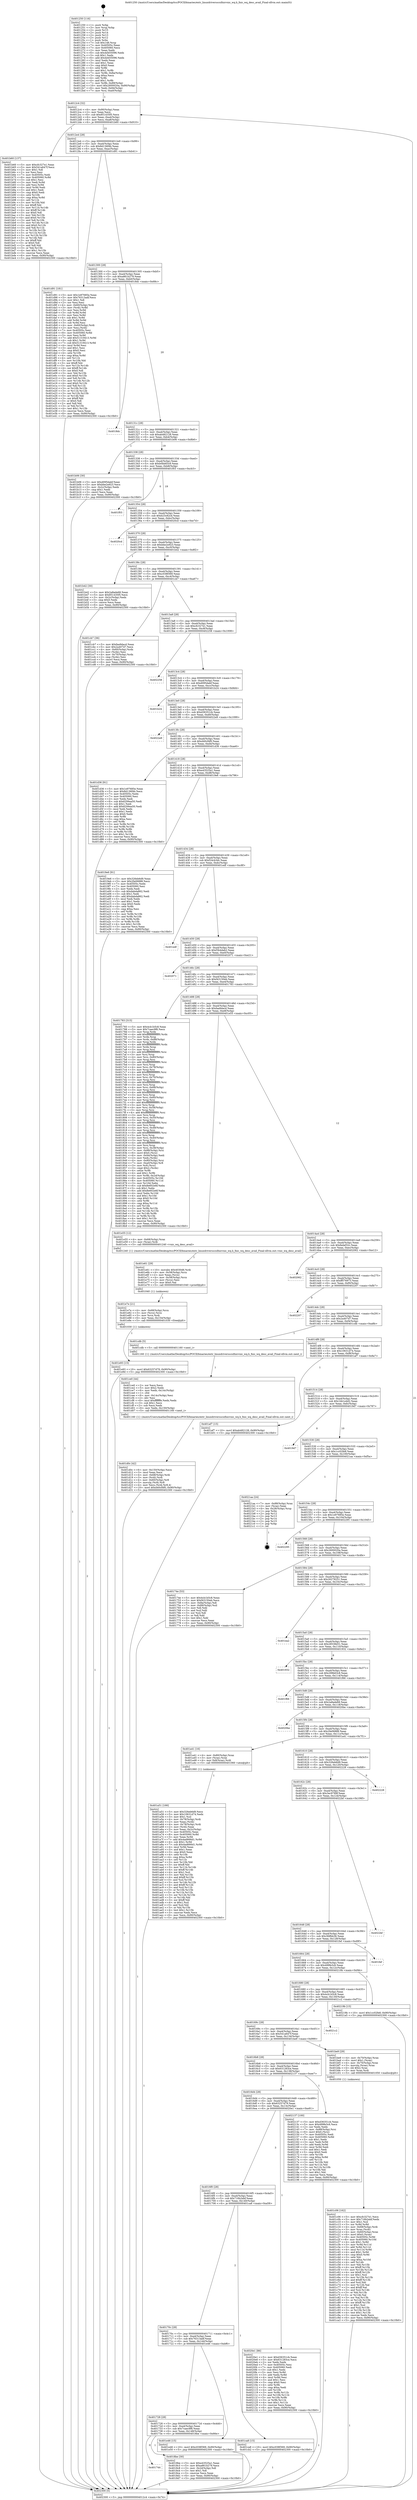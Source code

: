 digraph "0x401250" {
  label = "0x401250 (/mnt/c/Users/mathe/Desktop/tcc/POCII/binaries/extr_linuxdriversscsifnicvnic_wq.h_fnic_wq_desc_avail_Final-ollvm.out::main(0))"
  labelloc = "t"
  node[shape=record]

  Entry [label="",width=0.3,height=0.3,shape=circle,fillcolor=black,style=filled]
  "0x4012c4" [label="{
     0x4012c4 [32]\l
     | [instrs]\l
     &nbsp;&nbsp;0x4012c4 \<+6\>: mov -0x90(%rbp),%eax\l
     &nbsp;&nbsp;0x4012ca \<+2\>: mov %eax,%ecx\l
     &nbsp;&nbsp;0x4012cc \<+6\>: sub $0x851435f5,%ecx\l
     &nbsp;&nbsp;0x4012d2 \<+6\>: mov %eax,-0xa4(%rbp)\l
     &nbsp;&nbsp;0x4012d8 \<+6\>: mov %ecx,-0xa8(%rbp)\l
     &nbsp;&nbsp;0x4012de \<+6\>: je 0000000000401b60 \<main+0x910\>\l
  }"]
  "0x401b60" [label="{
     0x401b60 [137]\l
     | [instrs]\l
     &nbsp;&nbsp;0x401b60 \<+5\>: mov $0xcfc327e1,%eax\l
     &nbsp;&nbsp;0x401b65 \<+5\>: mov $0x541a647f,%ecx\l
     &nbsp;&nbsp;0x401b6a \<+2\>: mov $0x1,%dl\l
     &nbsp;&nbsp;0x401b6c \<+2\>: xor %esi,%esi\l
     &nbsp;&nbsp;0x401b6e \<+7\>: mov 0x40505c,%edi\l
     &nbsp;&nbsp;0x401b75 \<+8\>: mov 0x405060,%r8d\l
     &nbsp;&nbsp;0x401b7d \<+3\>: sub $0x1,%esi\l
     &nbsp;&nbsp;0x401b80 \<+3\>: mov %edi,%r9d\l
     &nbsp;&nbsp;0x401b83 \<+3\>: add %esi,%r9d\l
     &nbsp;&nbsp;0x401b86 \<+4\>: imul %r9d,%edi\l
     &nbsp;&nbsp;0x401b8a \<+3\>: and $0x1,%edi\l
     &nbsp;&nbsp;0x401b8d \<+3\>: cmp $0x0,%edi\l
     &nbsp;&nbsp;0x401b90 \<+4\>: sete %r10b\l
     &nbsp;&nbsp;0x401b94 \<+4\>: cmp $0xa,%r8d\l
     &nbsp;&nbsp;0x401b98 \<+4\>: setl %r11b\l
     &nbsp;&nbsp;0x401b9c \<+3\>: mov %r10b,%bl\l
     &nbsp;&nbsp;0x401b9f \<+3\>: xor $0xff,%bl\l
     &nbsp;&nbsp;0x401ba2 \<+3\>: mov %r11b,%r14b\l
     &nbsp;&nbsp;0x401ba5 \<+4\>: xor $0xff,%r14b\l
     &nbsp;&nbsp;0x401ba9 \<+3\>: xor $0x0,%dl\l
     &nbsp;&nbsp;0x401bac \<+3\>: mov %bl,%r15b\l
     &nbsp;&nbsp;0x401baf \<+4\>: and $0x0,%r15b\l
     &nbsp;&nbsp;0x401bb3 \<+3\>: and %dl,%r10b\l
     &nbsp;&nbsp;0x401bb6 \<+3\>: mov %r14b,%r12b\l
     &nbsp;&nbsp;0x401bb9 \<+4\>: and $0x0,%r12b\l
     &nbsp;&nbsp;0x401bbd \<+3\>: and %dl,%r11b\l
     &nbsp;&nbsp;0x401bc0 \<+3\>: or %r10b,%r15b\l
     &nbsp;&nbsp;0x401bc3 \<+3\>: or %r11b,%r12b\l
     &nbsp;&nbsp;0x401bc6 \<+3\>: xor %r12b,%r15b\l
     &nbsp;&nbsp;0x401bc9 \<+3\>: or %r14b,%bl\l
     &nbsp;&nbsp;0x401bcc \<+3\>: xor $0xff,%bl\l
     &nbsp;&nbsp;0x401bcf \<+3\>: or $0x0,%dl\l
     &nbsp;&nbsp;0x401bd2 \<+2\>: and %dl,%bl\l
     &nbsp;&nbsp;0x401bd4 \<+3\>: or %bl,%r15b\l
     &nbsp;&nbsp;0x401bd7 \<+4\>: test $0x1,%r15b\l
     &nbsp;&nbsp;0x401bdb \<+3\>: cmovne %ecx,%eax\l
     &nbsp;&nbsp;0x401bde \<+6\>: mov %eax,-0x90(%rbp)\l
     &nbsp;&nbsp;0x401be4 \<+5\>: jmp 0000000000402300 \<main+0x10b0\>\l
  }"]
  "0x4012e4" [label="{
     0x4012e4 [28]\l
     | [instrs]\l
     &nbsp;&nbsp;0x4012e4 \<+5\>: jmp 00000000004012e9 \<main+0x99\>\l
     &nbsp;&nbsp;0x4012e9 \<+6\>: mov -0xa4(%rbp),%eax\l
     &nbsp;&nbsp;0x4012ef \<+5\>: sub $0x8d136f4b,%eax\l
     &nbsp;&nbsp;0x4012f4 \<+6\>: mov %eax,-0xac(%rbp)\l
     &nbsp;&nbsp;0x4012fa \<+6\>: je 0000000000401d91 \<main+0xb41\>\l
  }"]
  Exit [label="",width=0.3,height=0.3,shape=circle,fillcolor=black,style=filled,peripheries=2]
  "0x401d91" [label="{
     0x401d91 [181]\l
     | [instrs]\l
     &nbsp;&nbsp;0x401d91 \<+5\>: mov $0x1e97685e,%eax\l
     &nbsp;&nbsp;0x401d96 \<+5\>: mov $0x76313adf,%ecx\l
     &nbsp;&nbsp;0x401d9b \<+2\>: mov $0x1,%dl\l
     &nbsp;&nbsp;0x401d9d \<+2\>: xor %esi,%esi\l
     &nbsp;&nbsp;0x401d9f \<+4\>: mov -0x60(%rbp),%rdi\l
     &nbsp;&nbsp;0x401da3 \<+3\>: mov (%rdi),%r8d\l
     &nbsp;&nbsp;0x401da6 \<+3\>: mov %esi,%r9d\l
     &nbsp;&nbsp;0x401da9 \<+3\>: sub %r8d,%r9d\l
     &nbsp;&nbsp;0x401dac \<+3\>: mov %esi,%r8d\l
     &nbsp;&nbsp;0x401daf \<+4\>: sub $0x1,%r8d\l
     &nbsp;&nbsp;0x401db3 \<+3\>: add %r8d,%r9d\l
     &nbsp;&nbsp;0x401db6 \<+3\>: sub %r9d,%esi\l
     &nbsp;&nbsp;0x401db9 \<+4\>: mov -0x60(%rbp),%rdi\l
     &nbsp;&nbsp;0x401dbd \<+2\>: mov %esi,(%rdi)\l
     &nbsp;&nbsp;0x401dbf \<+7\>: mov 0x40505c,%esi\l
     &nbsp;&nbsp;0x401dc6 \<+8\>: mov 0x405060,%r8d\l
     &nbsp;&nbsp;0x401dce \<+3\>: mov %esi,%r9d\l
     &nbsp;&nbsp;0x401dd1 \<+7\>: add $0x51319413,%r9d\l
     &nbsp;&nbsp;0x401dd8 \<+4\>: sub $0x1,%r9d\l
     &nbsp;&nbsp;0x401ddc \<+7\>: sub $0x51319413,%r9d\l
     &nbsp;&nbsp;0x401de3 \<+4\>: imul %r9d,%esi\l
     &nbsp;&nbsp;0x401de7 \<+3\>: and $0x1,%esi\l
     &nbsp;&nbsp;0x401dea \<+3\>: cmp $0x0,%esi\l
     &nbsp;&nbsp;0x401ded \<+4\>: sete %r10b\l
     &nbsp;&nbsp;0x401df1 \<+4\>: cmp $0xa,%r8d\l
     &nbsp;&nbsp;0x401df5 \<+4\>: setl %r11b\l
     &nbsp;&nbsp;0x401df9 \<+3\>: mov %r10b,%bl\l
     &nbsp;&nbsp;0x401dfc \<+3\>: xor $0xff,%bl\l
     &nbsp;&nbsp;0x401dff \<+3\>: mov %r11b,%r14b\l
     &nbsp;&nbsp;0x401e02 \<+4\>: xor $0xff,%r14b\l
     &nbsp;&nbsp;0x401e06 \<+3\>: xor $0x0,%dl\l
     &nbsp;&nbsp;0x401e09 \<+3\>: mov %bl,%r15b\l
     &nbsp;&nbsp;0x401e0c \<+4\>: and $0x0,%r15b\l
     &nbsp;&nbsp;0x401e10 \<+3\>: and %dl,%r10b\l
     &nbsp;&nbsp;0x401e13 \<+3\>: mov %r14b,%r12b\l
     &nbsp;&nbsp;0x401e16 \<+4\>: and $0x0,%r12b\l
     &nbsp;&nbsp;0x401e1a \<+3\>: and %dl,%r11b\l
     &nbsp;&nbsp;0x401e1d \<+3\>: or %r10b,%r15b\l
     &nbsp;&nbsp;0x401e20 \<+3\>: or %r11b,%r12b\l
     &nbsp;&nbsp;0x401e23 \<+3\>: xor %r12b,%r15b\l
     &nbsp;&nbsp;0x401e26 \<+3\>: or %r14b,%bl\l
     &nbsp;&nbsp;0x401e29 \<+3\>: xor $0xff,%bl\l
     &nbsp;&nbsp;0x401e2c \<+3\>: or $0x0,%dl\l
     &nbsp;&nbsp;0x401e2f \<+2\>: and %dl,%bl\l
     &nbsp;&nbsp;0x401e31 \<+3\>: or %bl,%r15b\l
     &nbsp;&nbsp;0x401e34 \<+4\>: test $0x1,%r15b\l
     &nbsp;&nbsp;0x401e38 \<+3\>: cmovne %ecx,%eax\l
     &nbsp;&nbsp;0x401e3b \<+6\>: mov %eax,-0x90(%rbp)\l
     &nbsp;&nbsp;0x401e41 \<+5\>: jmp 0000000000402300 \<main+0x10b0\>\l
  }"]
  "0x401300" [label="{
     0x401300 [28]\l
     | [instrs]\l
     &nbsp;&nbsp;0x401300 \<+5\>: jmp 0000000000401305 \<main+0xb5\>\l
     &nbsp;&nbsp;0x401305 \<+6\>: mov -0xa4(%rbp),%eax\l
     &nbsp;&nbsp;0x40130b \<+5\>: sub $0xa861b279,%eax\l
     &nbsp;&nbsp;0x401310 \<+6\>: mov %eax,-0xb0(%rbp)\l
     &nbsp;&nbsp;0x401316 \<+6\>: je 00000000004018dc \<main+0x68c\>\l
  }"]
  "0x401e93" [label="{
     0x401e93 [15]\l
     | [instrs]\l
     &nbsp;&nbsp;0x401e93 \<+10\>: movl $0x63257d79,-0x90(%rbp)\l
     &nbsp;&nbsp;0x401e9d \<+5\>: jmp 0000000000402300 \<main+0x10b0\>\l
  }"]
  "0x4018dc" [label="{
     0x4018dc\l
  }", style=dashed]
  "0x40131c" [label="{
     0x40131c [28]\l
     | [instrs]\l
     &nbsp;&nbsp;0x40131c \<+5\>: jmp 0000000000401321 \<main+0xd1\>\l
     &nbsp;&nbsp;0x401321 \<+6\>: mov -0xa4(%rbp),%eax\l
     &nbsp;&nbsp;0x401327 \<+5\>: sub $0xab482128,%eax\l
     &nbsp;&nbsp;0x40132c \<+6\>: mov %eax,-0xb4(%rbp)\l
     &nbsp;&nbsp;0x401332 \<+6\>: je 0000000000401b06 \<main+0x8b6\>\l
  }"]
  "0x401e7e" [label="{
     0x401e7e [21]\l
     | [instrs]\l
     &nbsp;&nbsp;0x401e7e \<+4\>: mov -0x68(%rbp),%rcx\l
     &nbsp;&nbsp;0x401e82 \<+3\>: mov (%rcx),%rcx\l
     &nbsp;&nbsp;0x401e85 \<+3\>: mov %rcx,%rdi\l
     &nbsp;&nbsp;0x401e88 \<+6\>: mov %eax,-0x154(%rbp)\l
     &nbsp;&nbsp;0x401e8e \<+5\>: call 0000000000401030 \<free@plt\>\l
     | [calls]\l
     &nbsp;&nbsp;0x401030 \{1\} (unknown)\l
  }"]
  "0x401b06" [label="{
     0x401b06 [30]\l
     | [instrs]\l
     &nbsp;&nbsp;0x401b06 \<+5\>: mov $0xd095dabf,%eax\l
     &nbsp;&nbsp;0x401b0b \<+5\>: mov $0xbbe2e923,%ecx\l
     &nbsp;&nbsp;0x401b10 \<+3\>: mov -0x2c(%rbp),%edx\l
     &nbsp;&nbsp;0x401b13 \<+3\>: cmp $0x1,%edx\l
     &nbsp;&nbsp;0x401b16 \<+3\>: cmovl %ecx,%eax\l
     &nbsp;&nbsp;0x401b19 \<+6\>: mov %eax,-0x90(%rbp)\l
     &nbsp;&nbsp;0x401b1f \<+5\>: jmp 0000000000402300 \<main+0x10b0\>\l
  }"]
  "0x401338" [label="{
     0x401338 [28]\l
     | [instrs]\l
     &nbsp;&nbsp;0x401338 \<+5\>: jmp 000000000040133d \<main+0xed\>\l
     &nbsp;&nbsp;0x40133d \<+6\>: mov -0xa4(%rbp),%eax\l
     &nbsp;&nbsp;0x401343 \<+5\>: sub $0xb0bb83c9,%eax\l
     &nbsp;&nbsp;0x401348 \<+6\>: mov %eax,-0xb8(%rbp)\l
     &nbsp;&nbsp;0x40134e \<+6\>: je 0000000000401f03 \<main+0xcb3\>\l
  }"]
  "0x401e61" [label="{
     0x401e61 [29]\l
     | [instrs]\l
     &nbsp;&nbsp;0x401e61 \<+10\>: movabs $0x4030d6,%rdi\l
     &nbsp;&nbsp;0x401e6b \<+4\>: mov -0x58(%rbp),%rcx\l
     &nbsp;&nbsp;0x401e6f \<+2\>: mov %eax,(%rcx)\l
     &nbsp;&nbsp;0x401e71 \<+4\>: mov -0x58(%rbp),%rcx\l
     &nbsp;&nbsp;0x401e75 \<+2\>: mov (%rcx),%esi\l
     &nbsp;&nbsp;0x401e77 \<+2\>: mov $0x0,%al\l
     &nbsp;&nbsp;0x401e79 \<+5\>: call 0000000000401040 \<printf@plt\>\l
     | [calls]\l
     &nbsp;&nbsp;0x401040 \{1\} (unknown)\l
  }"]
  "0x401f03" [label="{
     0x401f03\l
  }", style=dashed]
  "0x401354" [label="{
     0x401354 [28]\l
     | [instrs]\l
     &nbsp;&nbsp;0x401354 \<+5\>: jmp 0000000000401359 \<main+0x109\>\l
     &nbsp;&nbsp;0x401359 \<+6\>: mov -0xa4(%rbp),%eax\l
     &nbsp;&nbsp;0x40135f \<+5\>: sub $0xb23c82cb,%eax\l
     &nbsp;&nbsp;0x401364 \<+6\>: mov %eax,-0xbc(%rbp)\l
     &nbsp;&nbsp;0x40136a \<+6\>: je 00000000004020cd \<main+0xe7d\>\l
  }"]
  "0x401d0c" [label="{
     0x401d0c [42]\l
     | [instrs]\l
     &nbsp;&nbsp;0x401d0c \<+6\>: mov -0x150(%rbp),%ecx\l
     &nbsp;&nbsp;0x401d12 \<+3\>: imul %eax,%ecx\l
     &nbsp;&nbsp;0x401d15 \<+4\>: mov -0x68(%rbp),%rdi\l
     &nbsp;&nbsp;0x401d19 \<+3\>: mov (%rdi),%rdi\l
     &nbsp;&nbsp;0x401d1c \<+4\>: mov -0x60(%rbp),%r8\l
     &nbsp;&nbsp;0x401d20 \<+3\>: movslq (%r8),%r8\l
     &nbsp;&nbsp;0x401d23 \<+4\>: mov %ecx,(%rdi,%r8,4)\l
     &nbsp;&nbsp;0x401d27 \<+10\>: movl $0xd40cf4f0,-0x90(%rbp)\l
     &nbsp;&nbsp;0x401d31 \<+5\>: jmp 0000000000402300 \<main+0x10b0\>\l
  }"]
  "0x4020cd" [label="{
     0x4020cd\l
  }", style=dashed]
  "0x401370" [label="{
     0x401370 [28]\l
     | [instrs]\l
     &nbsp;&nbsp;0x401370 \<+5\>: jmp 0000000000401375 \<main+0x125\>\l
     &nbsp;&nbsp;0x401375 \<+6\>: mov -0xa4(%rbp),%eax\l
     &nbsp;&nbsp;0x40137b \<+5\>: sub $0xbbe2e923,%eax\l
     &nbsp;&nbsp;0x401380 \<+6\>: mov %eax,-0xc0(%rbp)\l
     &nbsp;&nbsp;0x401386 \<+6\>: je 0000000000401b42 \<main+0x8f2\>\l
  }"]
  "0x401ce0" [label="{
     0x401ce0 [44]\l
     | [instrs]\l
     &nbsp;&nbsp;0x401ce0 \<+2\>: xor %ecx,%ecx\l
     &nbsp;&nbsp;0x401ce2 \<+5\>: mov $0x2,%edx\l
     &nbsp;&nbsp;0x401ce7 \<+6\>: mov %edx,-0x14c(%rbp)\l
     &nbsp;&nbsp;0x401ced \<+1\>: cltd\l
     &nbsp;&nbsp;0x401cee \<+6\>: mov -0x14c(%rbp),%esi\l
     &nbsp;&nbsp;0x401cf4 \<+2\>: idiv %esi\l
     &nbsp;&nbsp;0x401cf6 \<+6\>: imul $0xfffffffe,%edx,%edx\l
     &nbsp;&nbsp;0x401cfc \<+3\>: sub $0x1,%ecx\l
     &nbsp;&nbsp;0x401cff \<+2\>: sub %ecx,%edx\l
     &nbsp;&nbsp;0x401d01 \<+6\>: mov %edx,-0x150(%rbp)\l
     &nbsp;&nbsp;0x401d07 \<+5\>: call 0000000000401160 \<next_i\>\l
     | [calls]\l
     &nbsp;&nbsp;0x401160 \{1\} (/mnt/c/Users/mathe/Desktop/tcc/POCII/binaries/extr_linuxdriversscsifnicvnic_wq.h_fnic_wq_desc_avail_Final-ollvm.out::next_i)\l
  }"]
  "0x401b42" [label="{
     0x401b42 [30]\l
     | [instrs]\l
     &nbsp;&nbsp;0x401b42 \<+5\>: mov $0x2a8ade68,%eax\l
     &nbsp;&nbsp;0x401b47 \<+5\>: mov $0x851435f5,%ecx\l
     &nbsp;&nbsp;0x401b4c \<+3\>: mov -0x2c(%rbp),%edx\l
     &nbsp;&nbsp;0x401b4f \<+3\>: cmp $0x0,%edx\l
     &nbsp;&nbsp;0x401b52 \<+3\>: cmove %ecx,%eax\l
     &nbsp;&nbsp;0x401b55 \<+6\>: mov %eax,-0x90(%rbp)\l
     &nbsp;&nbsp;0x401b5b \<+5\>: jmp 0000000000402300 \<main+0x10b0\>\l
  }"]
  "0x40138c" [label="{
     0x40138c [28]\l
     | [instrs]\l
     &nbsp;&nbsp;0x40138c \<+5\>: jmp 0000000000401391 \<main+0x141\>\l
     &nbsp;&nbsp;0x401391 \<+6\>: mov -0xa4(%rbp),%eax\l
     &nbsp;&nbsp;0x401397 \<+5\>: sub $0xc038f369,%eax\l
     &nbsp;&nbsp;0x40139c \<+6\>: mov %eax,-0xc4(%rbp)\l
     &nbsp;&nbsp;0x4013a2 \<+6\>: je 0000000000401cb7 \<main+0xa67\>\l
  }"]
  "0x401c06" [label="{
     0x401c06 [162]\l
     | [instrs]\l
     &nbsp;&nbsp;0x401c06 \<+5\>: mov $0xcfc327e1,%ecx\l
     &nbsp;&nbsp;0x401c0b \<+5\>: mov $0x716b2ebf,%edx\l
     &nbsp;&nbsp;0x401c10 \<+3\>: mov $0x1,%sil\l
     &nbsp;&nbsp;0x401c13 \<+3\>: xor %r8d,%r8d\l
     &nbsp;&nbsp;0x401c16 \<+4\>: mov -0x68(%rbp),%rdi\l
     &nbsp;&nbsp;0x401c1a \<+3\>: mov %rax,(%rdi)\l
     &nbsp;&nbsp;0x401c1d \<+4\>: mov -0x60(%rbp),%rax\l
     &nbsp;&nbsp;0x401c21 \<+6\>: movl $0x0,(%rax)\l
     &nbsp;&nbsp;0x401c27 \<+8\>: mov 0x40505c,%r9d\l
     &nbsp;&nbsp;0x401c2f \<+8\>: mov 0x405060,%r10d\l
     &nbsp;&nbsp;0x401c37 \<+4\>: sub $0x1,%r8d\l
     &nbsp;&nbsp;0x401c3b \<+3\>: mov %r9d,%r11d\l
     &nbsp;&nbsp;0x401c3e \<+3\>: add %r8d,%r11d\l
     &nbsp;&nbsp;0x401c41 \<+4\>: imul %r11d,%r9d\l
     &nbsp;&nbsp;0x401c45 \<+4\>: and $0x1,%r9d\l
     &nbsp;&nbsp;0x401c49 \<+4\>: cmp $0x0,%r9d\l
     &nbsp;&nbsp;0x401c4d \<+3\>: sete %bl\l
     &nbsp;&nbsp;0x401c50 \<+4\>: cmp $0xa,%r10d\l
     &nbsp;&nbsp;0x401c54 \<+4\>: setl %r14b\l
     &nbsp;&nbsp;0x401c58 \<+3\>: mov %bl,%r15b\l
     &nbsp;&nbsp;0x401c5b \<+4\>: xor $0xff,%r15b\l
     &nbsp;&nbsp;0x401c5f \<+3\>: mov %r14b,%r12b\l
     &nbsp;&nbsp;0x401c62 \<+4\>: xor $0xff,%r12b\l
     &nbsp;&nbsp;0x401c66 \<+4\>: xor $0x1,%sil\l
     &nbsp;&nbsp;0x401c6a \<+3\>: mov %r15b,%r13b\l
     &nbsp;&nbsp;0x401c6d \<+4\>: and $0xff,%r13b\l
     &nbsp;&nbsp;0x401c71 \<+3\>: and %sil,%bl\l
     &nbsp;&nbsp;0x401c74 \<+3\>: mov %r12b,%al\l
     &nbsp;&nbsp;0x401c77 \<+2\>: and $0xff,%al\l
     &nbsp;&nbsp;0x401c79 \<+3\>: and %sil,%r14b\l
     &nbsp;&nbsp;0x401c7c \<+3\>: or %bl,%r13b\l
     &nbsp;&nbsp;0x401c7f \<+3\>: or %r14b,%al\l
     &nbsp;&nbsp;0x401c82 \<+3\>: xor %al,%r13b\l
     &nbsp;&nbsp;0x401c85 \<+3\>: or %r12b,%r15b\l
     &nbsp;&nbsp;0x401c88 \<+4\>: xor $0xff,%r15b\l
     &nbsp;&nbsp;0x401c8c \<+4\>: or $0x1,%sil\l
     &nbsp;&nbsp;0x401c90 \<+3\>: and %sil,%r15b\l
     &nbsp;&nbsp;0x401c93 \<+3\>: or %r15b,%r13b\l
     &nbsp;&nbsp;0x401c96 \<+4\>: test $0x1,%r13b\l
     &nbsp;&nbsp;0x401c9a \<+3\>: cmovne %edx,%ecx\l
     &nbsp;&nbsp;0x401c9d \<+6\>: mov %ecx,-0x90(%rbp)\l
     &nbsp;&nbsp;0x401ca3 \<+5\>: jmp 0000000000402300 \<main+0x10b0\>\l
  }"]
  "0x401cb7" [label="{
     0x401cb7 [36]\l
     | [instrs]\l
     &nbsp;&nbsp;0x401cb7 \<+5\>: mov $0xfaa9dacd,%eax\l
     &nbsp;&nbsp;0x401cbc \<+5\>: mov $0x2a407d7,%ecx\l
     &nbsp;&nbsp;0x401cc1 \<+4\>: mov -0x60(%rbp),%rdx\l
     &nbsp;&nbsp;0x401cc5 \<+2\>: mov (%rdx),%esi\l
     &nbsp;&nbsp;0x401cc7 \<+4\>: mov -0x70(%rbp),%rdx\l
     &nbsp;&nbsp;0x401ccb \<+2\>: cmp (%rdx),%esi\l
     &nbsp;&nbsp;0x401ccd \<+3\>: cmovl %ecx,%eax\l
     &nbsp;&nbsp;0x401cd0 \<+6\>: mov %eax,-0x90(%rbp)\l
     &nbsp;&nbsp;0x401cd6 \<+5\>: jmp 0000000000402300 \<main+0x10b0\>\l
  }"]
  "0x4013a8" [label="{
     0x4013a8 [28]\l
     | [instrs]\l
     &nbsp;&nbsp;0x4013a8 \<+5\>: jmp 00000000004013ad \<main+0x15d\>\l
     &nbsp;&nbsp;0x4013ad \<+6\>: mov -0xa4(%rbp),%eax\l
     &nbsp;&nbsp;0x4013b3 \<+5\>: sub $0xcfc327e1,%eax\l
     &nbsp;&nbsp;0x4013b8 \<+6\>: mov %eax,-0xc8(%rbp)\l
     &nbsp;&nbsp;0x4013be \<+6\>: je 0000000000402258 \<main+0x1008\>\l
  }"]
  "0x401a51" [label="{
     0x401a51 [166]\l
     | [instrs]\l
     &nbsp;&nbsp;0x401a51 \<+5\>: mov $0x326eb6d9,%ecx\l
     &nbsp;&nbsp;0x401a56 \<+5\>: mov $0x10631d74,%edx\l
     &nbsp;&nbsp;0x401a5b \<+3\>: mov $0x1,%sil\l
     &nbsp;&nbsp;0x401a5e \<+4\>: mov -0x78(%rbp),%rdi\l
     &nbsp;&nbsp;0x401a62 \<+2\>: mov %eax,(%rdi)\l
     &nbsp;&nbsp;0x401a64 \<+4\>: mov -0x78(%rbp),%rdi\l
     &nbsp;&nbsp;0x401a68 \<+2\>: mov (%rdi),%eax\l
     &nbsp;&nbsp;0x401a6a \<+3\>: mov %eax,-0x2c(%rbp)\l
     &nbsp;&nbsp;0x401a6d \<+7\>: mov 0x40505c,%eax\l
     &nbsp;&nbsp;0x401a74 \<+8\>: mov 0x405060,%r8d\l
     &nbsp;&nbsp;0x401a7c \<+3\>: mov %eax,%r9d\l
     &nbsp;&nbsp;0x401a7f \<+7\>: add $0x4ad666d1,%r9d\l
     &nbsp;&nbsp;0x401a86 \<+4\>: sub $0x1,%r9d\l
     &nbsp;&nbsp;0x401a8a \<+7\>: sub $0x4ad666d1,%r9d\l
     &nbsp;&nbsp;0x401a91 \<+4\>: imul %r9d,%eax\l
     &nbsp;&nbsp;0x401a95 \<+3\>: and $0x1,%eax\l
     &nbsp;&nbsp;0x401a98 \<+3\>: cmp $0x0,%eax\l
     &nbsp;&nbsp;0x401a9b \<+4\>: sete %r10b\l
     &nbsp;&nbsp;0x401a9f \<+4\>: cmp $0xa,%r8d\l
     &nbsp;&nbsp;0x401aa3 \<+4\>: setl %r11b\l
     &nbsp;&nbsp;0x401aa7 \<+3\>: mov %r10b,%bl\l
     &nbsp;&nbsp;0x401aaa \<+3\>: xor $0xff,%bl\l
     &nbsp;&nbsp;0x401aad \<+3\>: mov %r11b,%r14b\l
     &nbsp;&nbsp;0x401ab0 \<+4\>: xor $0xff,%r14b\l
     &nbsp;&nbsp;0x401ab4 \<+4\>: xor $0x1,%sil\l
     &nbsp;&nbsp;0x401ab8 \<+3\>: mov %bl,%r15b\l
     &nbsp;&nbsp;0x401abb \<+4\>: and $0xff,%r15b\l
     &nbsp;&nbsp;0x401abf \<+3\>: and %sil,%r10b\l
     &nbsp;&nbsp;0x401ac2 \<+3\>: mov %r14b,%r12b\l
     &nbsp;&nbsp;0x401ac5 \<+4\>: and $0xff,%r12b\l
     &nbsp;&nbsp;0x401ac9 \<+3\>: and %sil,%r11b\l
     &nbsp;&nbsp;0x401acc \<+3\>: or %r10b,%r15b\l
     &nbsp;&nbsp;0x401acf \<+3\>: or %r11b,%r12b\l
     &nbsp;&nbsp;0x401ad2 \<+3\>: xor %r12b,%r15b\l
     &nbsp;&nbsp;0x401ad5 \<+3\>: or %r14b,%bl\l
     &nbsp;&nbsp;0x401ad8 \<+3\>: xor $0xff,%bl\l
     &nbsp;&nbsp;0x401adb \<+4\>: or $0x1,%sil\l
     &nbsp;&nbsp;0x401adf \<+3\>: and %sil,%bl\l
     &nbsp;&nbsp;0x401ae2 \<+3\>: or %bl,%r15b\l
     &nbsp;&nbsp;0x401ae5 \<+4\>: test $0x1,%r15b\l
     &nbsp;&nbsp;0x401ae9 \<+3\>: cmovne %edx,%ecx\l
     &nbsp;&nbsp;0x401aec \<+6\>: mov %ecx,-0x90(%rbp)\l
     &nbsp;&nbsp;0x401af2 \<+5\>: jmp 0000000000402300 \<main+0x10b0\>\l
  }"]
  "0x402258" [label="{
     0x402258\l
  }", style=dashed]
  "0x4013c4" [label="{
     0x4013c4 [28]\l
     | [instrs]\l
     &nbsp;&nbsp;0x4013c4 \<+5\>: jmp 00000000004013c9 \<main+0x179\>\l
     &nbsp;&nbsp;0x4013c9 \<+6\>: mov -0xa4(%rbp),%eax\l
     &nbsp;&nbsp;0x4013cf \<+5\>: sub $0xd095dabf,%eax\l
     &nbsp;&nbsp;0x4013d4 \<+6\>: mov %eax,-0xcc(%rbp)\l
     &nbsp;&nbsp;0x4013da \<+6\>: je 0000000000401b24 \<main+0x8d4\>\l
  }"]
  "0x401744" [label="{
     0x401744\l
  }", style=dashed]
  "0x401b24" [label="{
     0x401b24\l
  }", style=dashed]
  "0x4013e0" [label="{
     0x4013e0 [28]\l
     | [instrs]\l
     &nbsp;&nbsp;0x4013e0 \<+5\>: jmp 00000000004013e5 \<main+0x195\>\l
     &nbsp;&nbsp;0x4013e5 \<+6\>: mov -0xa4(%rbp),%eax\l
     &nbsp;&nbsp;0x4013eb \<+5\>: sub $0xd36351cb,%eax\l
     &nbsp;&nbsp;0x4013f0 \<+6\>: mov %eax,-0xd0(%rbp)\l
     &nbsp;&nbsp;0x4013f6 \<+6\>: je 00000000004022e9 \<main+0x1099\>\l
  }"]
  "0x4018be" [label="{
     0x4018be [30]\l
     | [instrs]\l
     &nbsp;&nbsp;0x4018be \<+5\>: mov $0xe43525a1,%eax\l
     &nbsp;&nbsp;0x4018c3 \<+5\>: mov $0xa861b279,%ecx\l
     &nbsp;&nbsp;0x4018c8 \<+3\>: mov -0x2d(%rbp),%dl\l
     &nbsp;&nbsp;0x4018cb \<+3\>: test $0x1,%dl\l
     &nbsp;&nbsp;0x4018ce \<+3\>: cmovne %ecx,%eax\l
     &nbsp;&nbsp;0x4018d1 \<+6\>: mov %eax,-0x90(%rbp)\l
     &nbsp;&nbsp;0x4018d7 \<+5\>: jmp 0000000000402300 \<main+0x10b0\>\l
  }"]
  "0x4022e9" [label="{
     0x4022e9\l
  }", style=dashed]
  "0x4013fc" [label="{
     0x4013fc [28]\l
     | [instrs]\l
     &nbsp;&nbsp;0x4013fc \<+5\>: jmp 0000000000401401 \<main+0x1b1\>\l
     &nbsp;&nbsp;0x401401 \<+6\>: mov -0xa4(%rbp),%eax\l
     &nbsp;&nbsp;0x401407 \<+5\>: sub $0xd40cf4f0,%eax\l
     &nbsp;&nbsp;0x40140c \<+6\>: mov %eax,-0xd4(%rbp)\l
     &nbsp;&nbsp;0x401412 \<+6\>: je 0000000000401d36 \<main+0xae6\>\l
  }"]
  "0x401728" [label="{
     0x401728 [28]\l
     | [instrs]\l
     &nbsp;&nbsp;0x401728 \<+5\>: jmp 000000000040172d \<main+0x4dd\>\l
     &nbsp;&nbsp;0x40172d \<+6\>: mov -0xa4(%rbp),%eax\l
     &nbsp;&nbsp;0x401733 \<+5\>: sub $0x7caec9f6,%eax\l
     &nbsp;&nbsp;0x401738 \<+6\>: mov %eax,-0x148(%rbp)\l
     &nbsp;&nbsp;0x40173e \<+6\>: je 00000000004018be \<main+0x66e\>\l
  }"]
  "0x401d36" [label="{
     0x401d36 [91]\l
     | [instrs]\l
     &nbsp;&nbsp;0x401d36 \<+5\>: mov $0x1e97685e,%eax\l
     &nbsp;&nbsp;0x401d3b \<+5\>: mov $0x8d136f4b,%ecx\l
     &nbsp;&nbsp;0x401d40 \<+7\>: mov 0x40505c,%edx\l
     &nbsp;&nbsp;0x401d47 \<+7\>: mov 0x405060,%esi\l
     &nbsp;&nbsp;0x401d4e \<+2\>: mov %edx,%edi\l
     &nbsp;&nbsp;0x401d50 \<+6\>: sub $0x6206ea50,%edi\l
     &nbsp;&nbsp;0x401d56 \<+3\>: sub $0x1,%edi\l
     &nbsp;&nbsp;0x401d59 \<+6\>: add $0x6206ea50,%edi\l
     &nbsp;&nbsp;0x401d5f \<+3\>: imul %edi,%edx\l
     &nbsp;&nbsp;0x401d62 \<+3\>: and $0x1,%edx\l
     &nbsp;&nbsp;0x401d65 \<+3\>: cmp $0x0,%edx\l
     &nbsp;&nbsp;0x401d68 \<+4\>: sete %r8b\l
     &nbsp;&nbsp;0x401d6c \<+3\>: cmp $0xa,%esi\l
     &nbsp;&nbsp;0x401d6f \<+4\>: setl %r9b\l
     &nbsp;&nbsp;0x401d73 \<+3\>: mov %r8b,%r10b\l
     &nbsp;&nbsp;0x401d76 \<+3\>: and %r9b,%r10b\l
     &nbsp;&nbsp;0x401d79 \<+3\>: xor %r9b,%r8b\l
     &nbsp;&nbsp;0x401d7c \<+3\>: or %r8b,%r10b\l
     &nbsp;&nbsp;0x401d7f \<+4\>: test $0x1,%r10b\l
     &nbsp;&nbsp;0x401d83 \<+3\>: cmovne %ecx,%eax\l
     &nbsp;&nbsp;0x401d86 \<+6\>: mov %eax,-0x90(%rbp)\l
     &nbsp;&nbsp;0x401d8c \<+5\>: jmp 0000000000402300 \<main+0x10b0\>\l
  }"]
  "0x401418" [label="{
     0x401418 [28]\l
     | [instrs]\l
     &nbsp;&nbsp;0x401418 \<+5\>: jmp 000000000040141d \<main+0x1cd\>\l
     &nbsp;&nbsp;0x40141d \<+6\>: mov -0xa4(%rbp),%eax\l
     &nbsp;&nbsp;0x401423 \<+5\>: sub $0xe43525a1,%eax\l
     &nbsp;&nbsp;0x401428 \<+6\>: mov %eax,-0xd8(%rbp)\l
     &nbsp;&nbsp;0x40142e \<+6\>: je 00000000004019e6 \<main+0x796\>\l
  }"]
  "0x401e46" [label="{
     0x401e46 [15]\l
     | [instrs]\l
     &nbsp;&nbsp;0x401e46 \<+10\>: movl $0xc038f369,-0x90(%rbp)\l
     &nbsp;&nbsp;0x401e50 \<+5\>: jmp 0000000000402300 \<main+0x10b0\>\l
  }"]
  "0x4019e6" [label="{
     0x4019e6 [91]\l
     | [instrs]\l
     &nbsp;&nbsp;0x4019e6 \<+5\>: mov $0x326eb6d9,%eax\l
     &nbsp;&nbsp;0x4019eb \<+5\>: mov $0x2fa06888,%ecx\l
     &nbsp;&nbsp;0x4019f0 \<+7\>: mov 0x40505c,%edx\l
     &nbsp;&nbsp;0x4019f7 \<+7\>: mov 0x405060,%esi\l
     &nbsp;&nbsp;0x4019fe \<+2\>: mov %edx,%edi\l
     &nbsp;&nbsp;0x401a00 \<+6\>: sub $0xdabda862,%edi\l
     &nbsp;&nbsp;0x401a06 \<+3\>: sub $0x1,%edi\l
     &nbsp;&nbsp;0x401a09 \<+6\>: add $0xdabda862,%edi\l
     &nbsp;&nbsp;0x401a0f \<+3\>: imul %edi,%edx\l
     &nbsp;&nbsp;0x401a12 \<+3\>: and $0x1,%edx\l
     &nbsp;&nbsp;0x401a15 \<+3\>: cmp $0x0,%edx\l
     &nbsp;&nbsp;0x401a18 \<+4\>: sete %r8b\l
     &nbsp;&nbsp;0x401a1c \<+3\>: cmp $0xa,%esi\l
     &nbsp;&nbsp;0x401a1f \<+4\>: setl %r9b\l
     &nbsp;&nbsp;0x401a23 \<+3\>: mov %r8b,%r10b\l
     &nbsp;&nbsp;0x401a26 \<+3\>: and %r9b,%r10b\l
     &nbsp;&nbsp;0x401a29 \<+3\>: xor %r9b,%r8b\l
     &nbsp;&nbsp;0x401a2c \<+3\>: or %r8b,%r10b\l
     &nbsp;&nbsp;0x401a2f \<+4\>: test $0x1,%r10b\l
     &nbsp;&nbsp;0x401a33 \<+3\>: cmovne %ecx,%eax\l
     &nbsp;&nbsp;0x401a36 \<+6\>: mov %eax,-0x90(%rbp)\l
     &nbsp;&nbsp;0x401a3c \<+5\>: jmp 0000000000402300 \<main+0x10b0\>\l
  }"]
  "0x401434" [label="{
     0x401434 [28]\l
     | [instrs]\l
     &nbsp;&nbsp;0x401434 \<+5\>: jmp 0000000000401439 \<main+0x1e9\>\l
     &nbsp;&nbsp;0x401439 \<+6\>: mov -0xa4(%rbp),%eax\l
     &nbsp;&nbsp;0x40143f \<+5\>: sub $0xf24cb3dc,%eax\l
     &nbsp;&nbsp;0x401444 \<+6\>: mov %eax,-0xdc(%rbp)\l
     &nbsp;&nbsp;0x40144a \<+6\>: je 0000000000401edf \<main+0xc8f\>\l
  }"]
  "0x40170c" [label="{
     0x40170c [28]\l
     | [instrs]\l
     &nbsp;&nbsp;0x40170c \<+5\>: jmp 0000000000401711 \<main+0x4c1\>\l
     &nbsp;&nbsp;0x401711 \<+6\>: mov -0xa4(%rbp),%eax\l
     &nbsp;&nbsp;0x401717 \<+5\>: sub $0x76313adf,%eax\l
     &nbsp;&nbsp;0x40171c \<+6\>: mov %eax,-0x144(%rbp)\l
     &nbsp;&nbsp;0x401722 \<+6\>: je 0000000000401e46 \<main+0xbf6\>\l
  }"]
  "0x401edf" [label="{
     0x401edf\l
  }", style=dashed]
  "0x401450" [label="{
     0x401450 [28]\l
     | [instrs]\l
     &nbsp;&nbsp;0x401450 \<+5\>: jmp 0000000000401455 \<main+0x205\>\l
     &nbsp;&nbsp;0x401455 \<+6\>: mov -0xa4(%rbp),%eax\l
     &nbsp;&nbsp;0x40145b \<+5\>: sub $0xf3b4dab2,%eax\l
     &nbsp;&nbsp;0x401460 \<+6\>: mov %eax,-0xe0(%rbp)\l
     &nbsp;&nbsp;0x401466 \<+6\>: je 0000000000402071 \<main+0xe21\>\l
  }"]
  "0x401ca8" [label="{
     0x401ca8 [15]\l
     | [instrs]\l
     &nbsp;&nbsp;0x401ca8 \<+10\>: movl $0xc038f369,-0x90(%rbp)\l
     &nbsp;&nbsp;0x401cb2 \<+5\>: jmp 0000000000402300 \<main+0x10b0\>\l
  }"]
  "0x402071" [label="{
     0x402071\l
  }", style=dashed]
  "0x40146c" [label="{
     0x40146c [28]\l
     | [instrs]\l
     &nbsp;&nbsp;0x40146c \<+5\>: jmp 0000000000401471 \<main+0x221\>\l
     &nbsp;&nbsp;0x401471 \<+6\>: mov -0xa4(%rbp),%eax\l
     &nbsp;&nbsp;0x401477 \<+5\>: sub $0xf43150eb,%eax\l
     &nbsp;&nbsp;0x40147c \<+6\>: mov %eax,-0xe4(%rbp)\l
     &nbsp;&nbsp;0x401482 \<+6\>: je 0000000000401783 \<main+0x533\>\l
  }"]
  "0x4016f0" [label="{
     0x4016f0 [28]\l
     | [instrs]\l
     &nbsp;&nbsp;0x4016f0 \<+5\>: jmp 00000000004016f5 \<main+0x4a5\>\l
     &nbsp;&nbsp;0x4016f5 \<+6\>: mov -0xa4(%rbp),%eax\l
     &nbsp;&nbsp;0x4016fb \<+5\>: sub $0x716b2ebf,%eax\l
     &nbsp;&nbsp;0x401700 \<+6\>: mov %eax,-0x140(%rbp)\l
     &nbsp;&nbsp;0x401706 \<+6\>: je 0000000000401ca8 \<main+0xa58\>\l
  }"]
  "0x401783" [label="{
     0x401783 [315]\l
     | [instrs]\l
     &nbsp;&nbsp;0x401783 \<+5\>: mov $0x4cb1b5c8,%eax\l
     &nbsp;&nbsp;0x401788 \<+5\>: mov $0x7caec9f6,%ecx\l
     &nbsp;&nbsp;0x40178d \<+3\>: mov %rsp,%rdx\l
     &nbsp;&nbsp;0x401790 \<+4\>: add $0xfffffffffffffff0,%rdx\l
     &nbsp;&nbsp;0x401794 \<+3\>: mov %rdx,%rsp\l
     &nbsp;&nbsp;0x401797 \<+7\>: mov %rdx,-0x88(%rbp)\l
     &nbsp;&nbsp;0x40179e \<+3\>: mov %rsp,%rdx\l
     &nbsp;&nbsp;0x4017a1 \<+4\>: add $0xfffffffffffffff0,%rdx\l
     &nbsp;&nbsp;0x4017a5 \<+3\>: mov %rdx,%rsp\l
     &nbsp;&nbsp;0x4017a8 \<+3\>: mov %rsp,%rsi\l
     &nbsp;&nbsp;0x4017ab \<+4\>: add $0xfffffffffffffff0,%rsi\l
     &nbsp;&nbsp;0x4017af \<+3\>: mov %rsi,%rsp\l
     &nbsp;&nbsp;0x4017b2 \<+4\>: mov %rsi,-0x80(%rbp)\l
     &nbsp;&nbsp;0x4017b6 \<+3\>: mov %rsp,%rsi\l
     &nbsp;&nbsp;0x4017b9 \<+4\>: add $0xfffffffffffffff0,%rsi\l
     &nbsp;&nbsp;0x4017bd \<+3\>: mov %rsi,%rsp\l
     &nbsp;&nbsp;0x4017c0 \<+4\>: mov %rsi,-0x78(%rbp)\l
     &nbsp;&nbsp;0x4017c4 \<+3\>: mov %rsp,%rsi\l
     &nbsp;&nbsp;0x4017c7 \<+4\>: add $0xfffffffffffffff0,%rsi\l
     &nbsp;&nbsp;0x4017cb \<+3\>: mov %rsi,%rsp\l
     &nbsp;&nbsp;0x4017ce \<+4\>: mov %rsi,-0x70(%rbp)\l
     &nbsp;&nbsp;0x4017d2 \<+3\>: mov %rsp,%rsi\l
     &nbsp;&nbsp;0x4017d5 \<+4\>: add $0xfffffffffffffff0,%rsi\l
     &nbsp;&nbsp;0x4017d9 \<+3\>: mov %rsi,%rsp\l
     &nbsp;&nbsp;0x4017dc \<+4\>: mov %rsi,-0x68(%rbp)\l
     &nbsp;&nbsp;0x4017e0 \<+3\>: mov %rsp,%rsi\l
     &nbsp;&nbsp;0x4017e3 \<+4\>: add $0xfffffffffffffff0,%rsi\l
     &nbsp;&nbsp;0x4017e7 \<+3\>: mov %rsi,%rsp\l
     &nbsp;&nbsp;0x4017ea \<+4\>: mov %rsi,-0x60(%rbp)\l
     &nbsp;&nbsp;0x4017ee \<+3\>: mov %rsp,%rsi\l
     &nbsp;&nbsp;0x4017f1 \<+4\>: add $0xfffffffffffffff0,%rsi\l
     &nbsp;&nbsp;0x4017f5 \<+3\>: mov %rsi,%rsp\l
     &nbsp;&nbsp;0x4017f8 \<+4\>: mov %rsi,-0x58(%rbp)\l
     &nbsp;&nbsp;0x4017fc \<+3\>: mov %rsp,%rsi\l
     &nbsp;&nbsp;0x4017ff \<+4\>: add $0xfffffffffffffff0,%rsi\l
     &nbsp;&nbsp;0x401803 \<+3\>: mov %rsi,%rsp\l
     &nbsp;&nbsp;0x401806 \<+4\>: mov %rsi,-0x50(%rbp)\l
     &nbsp;&nbsp;0x40180a \<+3\>: mov %rsp,%rsi\l
     &nbsp;&nbsp;0x40180d \<+4\>: add $0xfffffffffffffff0,%rsi\l
     &nbsp;&nbsp;0x401811 \<+3\>: mov %rsi,%rsp\l
     &nbsp;&nbsp;0x401814 \<+4\>: mov %rsi,-0x48(%rbp)\l
     &nbsp;&nbsp;0x401818 \<+3\>: mov %rsp,%rsi\l
     &nbsp;&nbsp;0x40181b \<+4\>: add $0xfffffffffffffff0,%rsi\l
     &nbsp;&nbsp;0x40181f \<+3\>: mov %rsi,%rsp\l
     &nbsp;&nbsp;0x401822 \<+4\>: mov %rsi,-0x40(%rbp)\l
     &nbsp;&nbsp;0x401826 \<+3\>: mov %rsp,%rsi\l
     &nbsp;&nbsp;0x401829 \<+4\>: add $0xfffffffffffffff0,%rsi\l
     &nbsp;&nbsp;0x40182d \<+3\>: mov %rsi,%rsp\l
     &nbsp;&nbsp;0x401830 \<+4\>: mov %rsi,-0x38(%rbp)\l
     &nbsp;&nbsp;0x401834 \<+7\>: mov -0x88(%rbp),%rsi\l
     &nbsp;&nbsp;0x40183b \<+6\>: movl $0x0,(%rsi)\l
     &nbsp;&nbsp;0x401841 \<+6\>: mov -0x94(%rbp),%edi\l
     &nbsp;&nbsp;0x401847 \<+2\>: mov %edi,(%rdx)\l
     &nbsp;&nbsp;0x401849 \<+4\>: mov -0x80(%rbp),%rsi\l
     &nbsp;&nbsp;0x40184d \<+7\>: mov -0xa0(%rbp),%r8\l
     &nbsp;&nbsp;0x401854 \<+3\>: mov %r8,(%rsi)\l
     &nbsp;&nbsp;0x401857 \<+3\>: cmpl $0x2,(%rdx)\l
     &nbsp;&nbsp;0x40185a \<+4\>: setne %r9b\l
     &nbsp;&nbsp;0x40185e \<+4\>: and $0x1,%r9b\l
     &nbsp;&nbsp;0x401862 \<+4\>: mov %r9b,-0x2d(%rbp)\l
     &nbsp;&nbsp;0x401866 \<+8\>: mov 0x40505c,%r10d\l
     &nbsp;&nbsp;0x40186e \<+8\>: mov 0x405060,%r11d\l
     &nbsp;&nbsp;0x401876 \<+3\>: mov %r10d,%ebx\l
     &nbsp;&nbsp;0x401879 \<+6\>: sub $0x8e602e6f,%ebx\l
     &nbsp;&nbsp;0x40187f \<+3\>: sub $0x1,%ebx\l
     &nbsp;&nbsp;0x401882 \<+6\>: add $0x8e602e6f,%ebx\l
     &nbsp;&nbsp;0x401888 \<+4\>: imul %ebx,%r10d\l
     &nbsp;&nbsp;0x40188c \<+4\>: and $0x1,%r10d\l
     &nbsp;&nbsp;0x401890 \<+4\>: cmp $0x0,%r10d\l
     &nbsp;&nbsp;0x401894 \<+4\>: sete %r9b\l
     &nbsp;&nbsp;0x401898 \<+4\>: cmp $0xa,%r11d\l
     &nbsp;&nbsp;0x40189c \<+4\>: setl %r14b\l
     &nbsp;&nbsp;0x4018a0 \<+3\>: mov %r9b,%r15b\l
     &nbsp;&nbsp;0x4018a3 \<+3\>: and %r14b,%r15b\l
     &nbsp;&nbsp;0x4018a6 \<+3\>: xor %r14b,%r9b\l
     &nbsp;&nbsp;0x4018a9 \<+3\>: or %r9b,%r15b\l
     &nbsp;&nbsp;0x4018ac \<+4\>: test $0x1,%r15b\l
     &nbsp;&nbsp;0x4018b0 \<+3\>: cmovne %ecx,%eax\l
     &nbsp;&nbsp;0x4018b3 \<+6\>: mov %eax,-0x90(%rbp)\l
     &nbsp;&nbsp;0x4018b9 \<+5\>: jmp 0000000000402300 \<main+0x10b0\>\l
  }"]
  "0x401488" [label="{
     0x401488 [28]\l
     | [instrs]\l
     &nbsp;&nbsp;0x401488 \<+5\>: jmp 000000000040148d \<main+0x23d\>\l
     &nbsp;&nbsp;0x40148d \<+6\>: mov -0xa4(%rbp),%eax\l
     &nbsp;&nbsp;0x401493 \<+5\>: sub $0xfaa9dacd,%eax\l
     &nbsp;&nbsp;0x401498 \<+6\>: mov %eax,-0xe8(%rbp)\l
     &nbsp;&nbsp;0x40149e \<+6\>: je 0000000000401e55 \<main+0xc05\>\l
  }"]
  "0x4020e1" [label="{
     0x4020e1 [86]\l
     | [instrs]\l
     &nbsp;&nbsp;0x4020e1 \<+5\>: mov $0xd36351cb,%eax\l
     &nbsp;&nbsp;0x4020e6 \<+5\>: mov $0x631283ce,%ecx\l
     &nbsp;&nbsp;0x4020eb \<+2\>: xor %edx,%edx\l
     &nbsp;&nbsp;0x4020ed \<+7\>: mov 0x40505c,%esi\l
     &nbsp;&nbsp;0x4020f4 \<+7\>: mov 0x405060,%edi\l
     &nbsp;&nbsp;0x4020fb \<+3\>: sub $0x1,%edx\l
     &nbsp;&nbsp;0x4020fe \<+3\>: mov %esi,%r8d\l
     &nbsp;&nbsp;0x402101 \<+3\>: add %edx,%r8d\l
     &nbsp;&nbsp;0x402104 \<+4\>: imul %r8d,%esi\l
     &nbsp;&nbsp;0x402108 \<+3\>: and $0x1,%esi\l
     &nbsp;&nbsp;0x40210b \<+3\>: cmp $0x0,%esi\l
     &nbsp;&nbsp;0x40210e \<+4\>: sete %r9b\l
     &nbsp;&nbsp;0x402112 \<+3\>: cmp $0xa,%edi\l
     &nbsp;&nbsp;0x402115 \<+4\>: setl %r10b\l
     &nbsp;&nbsp;0x402119 \<+3\>: mov %r9b,%r11b\l
     &nbsp;&nbsp;0x40211c \<+3\>: and %r10b,%r11b\l
     &nbsp;&nbsp;0x40211f \<+3\>: xor %r10b,%r9b\l
     &nbsp;&nbsp;0x402122 \<+3\>: or %r9b,%r11b\l
     &nbsp;&nbsp;0x402125 \<+4\>: test $0x1,%r11b\l
     &nbsp;&nbsp;0x402129 \<+3\>: cmovne %ecx,%eax\l
     &nbsp;&nbsp;0x40212c \<+6\>: mov %eax,-0x90(%rbp)\l
     &nbsp;&nbsp;0x402132 \<+5\>: jmp 0000000000402300 \<main+0x10b0\>\l
  }"]
  "0x401e55" [label="{
     0x401e55 [12]\l
     | [instrs]\l
     &nbsp;&nbsp;0x401e55 \<+4\>: mov -0x68(%rbp),%rax\l
     &nbsp;&nbsp;0x401e59 \<+3\>: mov (%rax),%rdi\l
     &nbsp;&nbsp;0x401e5c \<+5\>: call 0000000000401240 \<vnic_wq_desc_avail\>\l
     | [calls]\l
     &nbsp;&nbsp;0x401240 \{1\} (/mnt/c/Users/mathe/Desktop/tcc/POCII/binaries/extr_linuxdriversscsifnicvnic_wq.h_fnic_wq_desc_avail_Final-ollvm.out::vnic_wq_desc_avail)\l
  }"]
  "0x4014a4" [label="{
     0x4014a4 [28]\l
     | [instrs]\l
     &nbsp;&nbsp;0x4014a4 \<+5\>: jmp 00000000004014a9 \<main+0x259\>\l
     &nbsp;&nbsp;0x4014a9 \<+6\>: mov -0xa4(%rbp),%eax\l
     &nbsp;&nbsp;0x4014af \<+5\>: sub $0xfedaf32c,%eax\l
     &nbsp;&nbsp;0x4014b4 \<+6\>: mov %eax,-0xec(%rbp)\l
     &nbsp;&nbsp;0x4014ba \<+6\>: je 0000000000402062 \<main+0xe12\>\l
  }"]
  "0x4016d4" [label="{
     0x4016d4 [28]\l
     | [instrs]\l
     &nbsp;&nbsp;0x4016d4 \<+5\>: jmp 00000000004016d9 \<main+0x489\>\l
     &nbsp;&nbsp;0x4016d9 \<+6\>: mov -0xa4(%rbp),%eax\l
     &nbsp;&nbsp;0x4016df \<+5\>: sub $0x63257d79,%eax\l
     &nbsp;&nbsp;0x4016e4 \<+6\>: mov %eax,-0x13c(%rbp)\l
     &nbsp;&nbsp;0x4016ea \<+6\>: je 00000000004020e1 \<main+0xe91\>\l
  }"]
  "0x402062" [label="{
     0x402062\l
  }", style=dashed]
  "0x4014c0" [label="{
     0x4014c0 [28]\l
     | [instrs]\l
     &nbsp;&nbsp;0x4014c0 \<+5\>: jmp 00000000004014c5 \<main+0x275\>\l
     &nbsp;&nbsp;0x4014c5 \<+6\>: mov -0xa4(%rbp),%eax\l
     &nbsp;&nbsp;0x4014cb \<+5\>: sub $0xff576973,%eax\l
     &nbsp;&nbsp;0x4014d0 \<+6\>: mov %eax,-0xf0(%rbp)\l
     &nbsp;&nbsp;0x4014d6 \<+6\>: je 0000000000402207 \<main+0xfb7\>\l
  }"]
  "0x402137" [label="{
     0x402137 [100]\l
     | [instrs]\l
     &nbsp;&nbsp;0x402137 \<+5\>: mov $0xd36351cb,%eax\l
     &nbsp;&nbsp;0x40213c \<+5\>: mov $0x499fe3c6,%ecx\l
     &nbsp;&nbsp;0x402141 \<+2\>: xor %edx,%edx\l
     &nbsp;&nbsp;0x402143 \<+7\>: mov -0x88(%rbp),%rsi\l
     &nbsp;&nbsp;0x40214a \<+6\>: movl $0x0,(%rsi)\l
     &nbsp;&nbsp;0x402150 \<+7\>: mov 0x40505c,%edi\l
     &nbsp;&nbsp;0x402157 \<+8\>: mov 0x405060,%r8d\l
     &nbsp;&nbsp;0x40215f \<+3\>: sub $0x1,%edx\l
     &nbsp;&nbsp;0x402162 \<+3\>: mov %edi,%r9d\l
     &nbsp;&nbsp;0x402165 \<+3\>: add %edx,%r9d\l
     &nbsp;&nbsp;0x402168 \<+4\>: imul %r9d,%edi\l
     &nbsp;&nbsp;0x40216c \<+3\>: and $0x1,%edi\l
     &nbsp;&nbsp;0x40216f \<+3\>: cmp $0x0,%edi\l
     &nbsp;&nbsp;0x402172 \<+4\>: sete %r10b\l
     &nbsp;&nbsp;0x402176 \<+4\>: cmp $0xa,%r8d\l
     &nbsp;&nbsp;0x40217a \<+4\>: setl %r11b\l
     &nbsp;&nbsp;0x40217e \<+3\>: mov %r10b,%bl\l
     &nbsp;&nbsp;0x402181 \<+3\>: and %r11b,%bl\l
     &nbsp;&nbsp;0x402184 \<+3\>: xor %r11b,%r10b\l
     &nbsp;&nbsp;0x402187 \<+3\>: or %r10b,%bl\l
     &nbsp;&nbsp;0x40218a \<+3\>: test $0x1,%bl\l
     &nbsp;&nbsp;0x40218d \<+3\>: cmovne %ecx,%eax\l
     &nbsp;&nbsp;0x402190 \<+6\>: mov %eax,-0x90(%rbp)\l
     &nbsp;&nbsp;0x402196 \<+5\>: jmp 0000000000402300 \<main+0x10b0\>\l
  }"]
  "0x402207" [label="{
     0x402207\l
  }", style=dashed]
  "0x4014dc" [label="{
     0x4014dc [28]\l
     | [instrs]\l
     &nbsp;&nbsp;0x4014dc \<+5\>: jmp 00000000004014e1 \<main+0x291\>\l
     &nbsp;&nbsp;0x4014e1 \<+6\>: mov -0xa4(%rbp),%eax\l
     &nbsp;&nbsp;0x4014e7 \<+5\>: sub $0x2a407d7,%eax\l
     &nbsp;&nbsp;0x4014ec \<+6\>: mov %eax,-0xf4(%rbp)\l
     &nbsp;&nbsp;0x4014f2 \<+6\>: je 0000000000401cdb \<main+0xa8b\>\l
  }"]
  "0x4016b8" [label="{
     0x4016b8 [28]\l
     | [instrs]\l
     &nbsp;&nbsp;0x4016b8 \<+5\>: jmp 00000000004016bd \<main+0x46d\>\l
     &nbsp;&nbsp;0x4016bd \<+6\>: mov -0xa4(%rbp),%eax\l
     &nbsp;&nbsp;0x4016c3 \<+5\>: sub $0x631283ce,%eax\l
     &nbsp;&nbsp;0x4016c8 \<+6\>: mov %eax,-0x138(%rbp)\l
     &nbsp;&nbsp;0x4016ce \<+6\>: je 0000000000402137 \<main+0xee7\>\l
  }"]
  "0x401cdb" [label="{
     0x401cdb [5]\l
     | [instrs]\l
     &nbsp;&nbsp;0x401cdb \<+5\>: call 0000000000401160 \<next_i\>\l
     | [calls]\l
     &nbsp;&nbsp;0x401160 \{1\} (/mnt/c/Users/mathe/Desktop/tcc/POCII/binaries/extr_linuxdriversscsifnicvnic_wq.h_fnic_wq_desc_avail_Final-ollvm.out::next_i)\l
  }"]
  "0x4014f8" [label="{
     0x4014f8 [28]\l
     | [instrs]\l
     &nbsp;&nbsp;0x4014f8 \<+5\>: jmp 00000000004014fd \<main+0x2ad\>\l
     &nbsp;&nbsp;0x4014fd \<+6\>: mov -0xa4(%rbp),%eax\l
     &nbsp;&nbsp;0x401503 \<+5\>: sub $0x10631d74,%eax\l
     &nbsp;&nbsp;0x401508 \<+6\>: mov %eax,-0xf8(%rbp)\l
     &nbsp;&nbsp;0x40150e \<+6\>: je 0000000000401af7 \<main+0x8a7\>\l
  }"]
  "0x401be9" [label="{
     0x401be9 [29]\l
     | [instrs]\l
     &nbsp;&nbsp;0x401be9 \<+4\>: mov -0x70(%rbp),%rax\l
     &nbsp;&nbsp;0x401bed \<+6\>: movl $0x1,(%rax)\l
     &nbsp;&nbsp;0x401bf3 \<+4\>: mov -0x70(%rbp),%rax\l
     &nbsp;&nbsp;0x401bf7 \<+3\>: movslq (%rax),%rax\l
     &nbsp;&nbsp;0x401bfa \<+4\>: shl $0x2,%rax\l
     &nbsp;&nbsp;0x401bfe \<+3\>: mov %rax,%rdi\l
     &nbsp;&nbsp;0x401c01 \<+5\>: call 0000000000401050 \<malloc@plt\>\l
     | [calls]\l
     &nbsp;&nbsp;0x401050 \{1\} (unknown)\l
  }"]
  "0x401af7" [label="{
     0x401af7 [15]\l
     | [instrs]\l
     &nbsp;&nbsp;0x401af7 \<+10\>: movl $0xab482128,-0x90(%rbp)\l
     &nbsp;&nbsp;0x401b01 \<+5\>: jmp 0000000000402300 \<main+0x10b0\>\l
  }"]
  "0x401514" [label="{
     0x401514 [28]\l
     | [instrs]\l
     &nbsp;&nbsp;0x401514 \<+5\>: jmp 0000000000401519 \<main+0x2c9\>\l
     &nbsp;&nbsp;0x401519 \<+6\>: mov -0xa4(%rbp),%eax\l
     &nbsp;&nbsp;0x40151f \<+5\>: sub $0x1bb1e4d2,%eax\l
     &nbsp;&nbsp;0x401524 \<+6\>: mov %eax,-0xfc(%rbp)\l
     &nbsp;&nbsp;0x40152a \<+6\>: je 00000000004019d7 \<main+0x787\>\l
  }"]
  "0x40169c" [label="{
     0x40169c [28]\l
     | [instrs]\l
     &nbsp;&nbsp;0x40169c \<+5\>: jmp 00000000004016a1 \<main+0x451\>\l
     &nbsp;&nbsp;0x4016a1 \<+6\>: mov -0xa4(%rbp),%eax\l
     &nbsp;&nbsp;0x4016a7 \<+5\>: sub $0x541a647f,%eax\l
     &nbsp;&nbsp;0x4016ac \<+6\>: mov %eax,-0x134(%rbp)\l
     &nbsp;&nbsp;0x4016b2 \<+6\>: je 0000000000401be9 \<main+0x999\>\l
  }"]
  "0x4019d7" [label="{
     0x4019d7\l
  }", style=dashed]
  "0x401530" [label="{
     0x401530 [28]\l
     | [instrs]\l
     &nbsp;&nbsp;0x401530 \<+5\>: jmp 0000000000401535 \<main+0x2e5\>\l
     &nbsp;&nbsp;0x401535 \<+6\>: mov -0xa4(%rbp),%eax\l
     &nbsp;&nbsp;0x40153b \<+5\>: sub $0x1cc02fe8,%eax\l
     &nbsp;&nbsp;0x401540 \<+6\>: mov %eax,-0x100(%rbp)\l
     &nbsp;&nbsp;0x401546 \<+6\>: je 00000000004021aa \<main+0xf5a\>\l
  }"]
  "0x4021c2" [label="{
     0x4021c2\l
  }", style=dashed]
  "0x4021aa" [label="{
     0x4021aa [24]\l
     | [instrs]\l
     &nbsp;&nbsp;0x4021aa \<+7\>: mov -0x88(%rbp),%rax\l
     &nbsp;&nbsp;0x4021b1 \<+2\>: mov (%rax),%eax\l
     &nbsp;&nbsp;0x4021b3 \<+4\>: lea -0x28(%rbp),%rsp\l
     &nbsp;&nbsp;0x4021b7 \<+1\>: pop %rbx\l
     &nbsp;&nbsp;0x4021b8 \<+2\>: pop %r12\l
     &nbsp;&nbsp;0x4021ba \<+2\>: pop %r13\l
     &nbsp;&nbsp;0x4021bc \<+2\>: pop %r14\l
     &nbsp;&nbsp;0x4021be \<+2\>: pop %r15\l
     &nbsp;&nbsp;0x4021c0 \<+1\>: pop %rbp\l
     &nbsp;&nbsp;0x4021c1 \<+1\>: ret\l
  }"]
  "0x40154c" [label="{
     0x40154c [28]\l
     | [instrs]\l
     &nbsp;&nbsp;0x40154c \<+5\>: jmp 0000000000401551 \<main+0x301\>\l
     &nbsp;&nbsp;0x401551 \<+6\>: mov -0xa4(%rbp),%eax\l
     &nbsp;&nbsp;0x401557 \<+5\>: sub $0x1e97685e,%eax\l
     &nbsp;&nbsp;0x40155c \<+6\>: mov %eax,-0x104(%rbp)\l
     &nbsp;&nbsp;0x401562 \<+6\>: je 0000000000402295 \<main+0x1045\>\l
  }"]
  "0x401680" [label="{
     0x401680 [28]\l
     | [instrs]\l
     &nbsp;&nbsp;0x401680 \<+5\>: jmp 0000000000401685 \<main+0x435\>\l
     &nbsp;&nbsp;0x401685 \<+6\>: mov -0xa4(%rbp),%eax\l
     &nbsp;&nbsp;0x40168b \<+5\>: sub $0x4cb1b5c8,%eax\l
     &nbsp;&nbsp;0x401690 \<+6\>: mov %eax,-0x130(%rbp)\l
     &nbsp;&nbsp;0x401696 \<+6\>: je 00000000004021c2 \<main+0xf72\>\l
  }"]
  "0x402295" [label="{
     0x402295\l
  }", style=dashed]
  "0x401568" [label="{
     0x401568 [28]\l
     | [instrs]\l
     &nbsp;&nbsp;0x401568 \<+5\>: jmp 000000000040156d \<main+0x31d\>\l
     &nbsp;&nbsp;0x40156d \<+6\>: mov -0xa4(%rbp),%eax\l
     &nbsp;&nbsp;0x401573 \<+5\>: sub $0x2600020a,%eax\l
     &nbsp;&nbsp;0x401578 \<+6\>: mov %eax,-0x108(%rbp)\l
     &nbsp;&nbsp;0x40157e \<+6\>: je 000000000040174e \<main+0x4fe\>\l
  }"]
  "0x40219b" [label="{
     0x40219b [15]\l
     | [instrs]\l
     &nbsp;&nbsp;0x40219b \<+10\>: movl $0x1cc02fe8,-0x90(%rbp)\l
     &nbsp;&nbsp;0x4021a5 \<+5\>: jmp 0000000000402300 \<main+0x10b0\>\l
  }"]
  "0x40174e" [label="{
     0x40174e [53]\l
     | [instrs]\l
     &nbsp;&nbsp;0x40174e \<+5\>: mov $0x4cb1b5c8,%eax\l
     &nbsp;&nbsp;0x401753 \<+5\>: mov $0xf43150eb,%ecx\l
     &nbsp;&nbsp;0x401758 \<+6\>: mov -0x8a(%rbp),%dl\l
     &nbsp;&nbsp;0x40175e \<+7\>: mov -0x89(%rbp),%sil\l
     &nbsp;&nbsp;0x401765 \<+3\>: mov %dl,%dil\l
     &nbsp;&nbsp;0x401768 \<+3\>: and %sil,%dil\l
     &nbsp;&nbsp;0x40176b \<+3\>: xor %sil,%dl\l
     &nbsp;&nbsp;0x40176e \<+3\>: or %dl,%dil\l
     &nbsp;&nbsp;0x401771 \<+4\>: test $0x1,%dil\l
     &nbsp;&nbsp;0x401775 \<+3\>: cmovne %ecx,%eax\l
     &nbsp;&nbsp;0x401778 \<+6\>: mov %eax,-0x90(%rbp)\l
     &nbsp;&nbsp;0x40177e \<+5\>: jmp 0000000000402300 \<main+0x10b0\>\l
  }"]
  "0x401584" [label="{
     0x401584 [28]\l
     | [instrs]\l
     &nbsp;&nbsp;0x401584 \<+5\>: jmp 0000000000401589 \<main+0x339\>\l
     &nbsp;&nbsp;0x401589 \<+6\>: mov -0xa4(%rbp),%eax\l
     &nbsp;&nbsp;0x40158f \<+5\>: sub $0x26278251,%eax\l
     &nbsp;&nbsp;0x401594 \<+6\>: mov %eax,-0x10c(%rbp)\l
     &nbsp;&nbsp;0x40159a \<+6\>: je 0000000000401ea2 \<main+0xc52\>\l
  }"]
  "0x402300" [label="{
     0x402300 [5]\l
     | [instrs]\l
     &nbsp;&nbsp;0x402300 \<+5\>: jmp 00000000004012c4 \<main+0x74\>\l
  }"]
  "0x401250" [label="{
     0x401250 [116]\l
     | [instrs]\l
     &nbsp;&nbsp;0x401250 \<+1\>: push %rbp\l
     &nbsp;&nbsp;0x401251 \<+3\>: mov %rsp,%rbp\l
     &nbsp;&nbsp;0x401254 \<+2\>: push %r15\l
     &nbsp;&nbsp;0x401256 \<+2\>: push %r14\l
     &nbsp;&nbsp;0x401258 \<+2\>: push %r13\l
     &nbsp;&nbsp;0x40125a \<+2\>: push %r12\l
     &nbsp;&nbsp;0x40125c \<+1\>: push %rbx\l
     &nbsp;&nbsp;0x40125d \<+7\>: sub $0x148,%rsp\l
     &nbsp;&nbsp;0x401264 \<+7\>: mov 0x40505c,%eax\l
     &nbsp;&nbsp;0x40126b \<+7\>: mov 0x405060,%ecx\l
     &nbsp;&nbsp;0x401272 \<+2\>: mov %eax,%edx\l
     &nbsp;&nbsp;0x401274 \<+6\>: sub $0x4d455096,%edx\l
     &nbsp;&nbsp;0x40127a \<+3\>: sub $0x1,%edx\l
     &nbsp;&nbsp;0x40127d \<+6\>: add $0x4d455096,%edx\l
     &nbsp;&nbsp;0x401283 \<+3\>: imul %edx,%eax\l
     &nbsp;&nbsp;0x401286 \<+3\>: and $0x1,%eax\l
     &nbsp;&nbsp;0x401289 \<+3\>: cmp $0x0,%eax\l
     &nbsp;&nbsp;0x40128c \<+4\>: sete %r8b\l
     &nbsp;&nbsp;0x401290 \<+4\>: and $0x1,%r8b\l
     &nbsp;&nbsp;0x401294 \<+7\>: mov %r8b,-0x8a(%rbp)\l
     &nbsp;&nbsp;0x40129b \<+3\>: cmp $0xa,%ecx\l
     &nbsp;&nbsp;0x40129e \<+4\>: setl %r8b\l
     &nbsp;&nbsp;0x4012a2 \<+4\>: and $0x1,%r8b\l
     &nbsp;&nbsp;0x4012a6 \<+7\>: mov %r8b,-0x89(%rbp)\l
     &nbsp;&nbsp;0x4012ad \<+10\>: movl $0x2600020a,-0x90(%rbp)\l
     &nbsp;&nbsp;0x4012b7 \<+6\>: mov %edi,-0x94(%rbp)\l
     &nbsp;&nbsp;0x4012bd \<+7\>: mov %rsi,-0xa0(%rbp)\l
  }"]
  "0x401664" [label="{
     0x401664 [28]\l
     | [instrs]\l
     &nbsp;&nbsp;0x401664 \<+5\>: jmp 0000000000401669 \<main+0x419\>\l
     &nbsp;&nbsp;0x401669 \<+6\>: mov -0xa4(%rbp),%eax\l
     &nbsp;&nbsp;0x40166f \<+5\>: sub $0x499fe3c6,%eax\l
     &nbsp;&nbsp;0x401674 \<+6\>: mov %eax,-0x12c(%rbp)\l
     &nbsp;&nbsp;0x40167a \<+6\>: je 000000000040219b \<main+0xf4b\>\l
  }"]
  "0x401fef" [label="{
     0x401fef\l
  }", style=dashed]
  "0x401ea2" [label="{
     0x401ea2\l
  }", style=dashed]
  "0x4015a0" [label="{
     0x4015a0 [28]\l
     | [instrs]\l
     &nbsp;&nbsp;0x4015a0 \<+5\>: jmp 00000000004015a5 \<main+0x355\>\l
     &nbsp;&nbsp;0x4015a5 \<+6\>: mov -0xa4(%rbp),%eax\l
     &nbsp;&nbsp;0x4015ab \<+5\>: sub $0x28538d31,%eax\l
     &nbsp;&nbsp;0x4015b0 \<+6\>: mov %eax,-0x110(%rbp)\l
     &nbsp;&nbsp;0x4015b6 \<+6\>: je 0000000000401932 \<main+0x6e2\>\l
  }"]
  "0x401648" [label="{
     0x401648 [28]\l
     | [instrs]\l
     &nbsp;&nbsp;0x401648 \<+5\>: jmp 000000000040164d \<main+0x3fd\>\l
     &nbsp;&nbsp;0x40164d \<+6\>: mov -0xa4(%rbp),%eax\l
     &nbsp;&nbsp;0x401653 \<+5\>: sub $0x3fdfbb36,%eax\l
     &nbsp;&nbsp;0x401658 \<+6\>: mov %eax,-0x128(%rbp)\l
     &nbsp;&nbsp;0x40165e \<+6\>: je 0000000000401fef \<main+0xd9f\>\l
  }"]
  "0x401932" [label="{
     0x401932\l
  }", style=dashed]
  "0x4015bc" [label="{
     0x4015bc [28]\l
     | [instrs]\l
     &nbsp;&nbsp;0x4015bc \<+5\>: jmp 00000000004015c1 \<main+0x371\>\l
     &nbsp;&nbsp;0x4015c1 \<+6\>: mov -0xa4(%rbp),%eax\l
     &nbsp;&nbsp;0x4015c7 \<+5\>: sub $0x299b63c8,%eax\l
     &nbsp;&nbsp;0x4015cc \<+6\>: mov %eax,-0x114(%rbp)\l
     &nbsp;&nbsp;0x4015d2 \<+6\>: je 0000000000401f66 \<main+0xd16\>\l
  }"]
  "0x4022bf" [label="{
     0x4022bf\l
  }", style=dashed]
  "0x401f66" [label="{
     0x401f66\l
  }", style=dashed]
  "0x4015d8" [label="{
     0x4015d8 [28]\l
     | [instrs]\l
     &nbsp;&nbsp;0x4015d8 \<+5\>: jmp 00000000004015dd \<main+0x38d\>\l
     &nbsp;&nbsp;0x4015dd \<+6\>: mov -0xa4(%rbp),%eax\l
     &nbsp;&nbsp;0x4015e3 \<+5\>: sub $0x2a8ade68,%eax\l
     &nbsp;&nbsp;0x4015e8 \<+6\>: mov %eax,-0x118(%rbp)\l
     &nbsp;&nbsp;0x4015ee \<+6\>: je 00000000004020be \<main+0xe6e\>\l
  }"]
  "0x40162c" [label="{
     0x40162c [28]\l
     | [instrs]\l
     &nbsp;&nbsp;0x40162c \<+5\>: jmp 0000000000401631 \<main+0x3e1\>\l
     &nbsp;&nbsp;0x401631 \<+6\>: mov -0xa4(%rbp),%eax\l
     &nbsp;&nbsp;0x401637 \<+5\>: sub $0x3ec9789f,%eax\l
     &nbsp;&nbsp;0x40163c \<+6\>: mov %eax,-0x124(%rbp)\l
     &nbsp;&nbsp;0x401642 \<+6\>: je 00000000004022bf \<main+0x106f\>\l
  }"]
  "0x4020be" [label="{
     0x4020be\l
  }", style=dashed]
  "0x4015f4" [label="{
     0x4015f4 [28]\l
     | [instrs]\l
     &nbsp;&nbsp;0x4015f4 \<+5\>: jmp 00000000004015f9 \<main+0x3a9\>\l
     &nbsp;&nbsp;0x4015f9 \<+6\>: mov -0xa4(%rbp),%eax\l
     &nbsp;&nbsp;0x4015ff \<+5\>: sub $0x2fa06888,%eax\l
     &nbsp;&nbsp;0x401604 \<+6\>: mov %eax,-0x11c(%rbp)\l
     &nbsp;&nbsp;0x40160a \<+6\>: je 0000000000401a41 \<main+0x7f1\>\l
  }"]
  "0x402228" [label="{
     0x402228\l
  }", style=dashed]
  "0x401a41" [label="{
     0x401a41 [16]\l
     | [instrs]\l
     &nbsp;&nbsp;0x401a41 \<+4\>: mov -0x80(%rbp),%rax\l
     &nbsp;&nbsp;0x401a45 \<+3\>: mov (%rax),%rax\l
     &nbsp;&nbsp;0x401a48 \<+4\>: mov 0x8(%rax),%rdi\l
     &nbsp;&nbsp;0x401a4c \<+5\>: call 0000000000401060 \<atoi@plt\>\l
     | [calls]\l
     &nbsp;&nbsp;0x401060 \{1\} (unknown)\l
  }"]
  "0x401610" [label="{
     0x401610 [28]\l
     | [instrs]\l
     &nbsp;&nbsp;0x401610 \<+5\>: jmp 0000000000401615 \<main+0x3c5\>\l
     &nbsp;&nbsp;0x401615 \<+6\>: mov -0xa4(%rbp),%eax\l
     &nbsp;&nbsp;0x40161b \<+5\>: sub $0x326eb6d9,%eax\l
     &nbsp;&nbsp;0x401620 \<+6\>: mov %eax,-0x120(%rbp)\l
     &nbsp;&nbsp;0x401626 \<+6\>: je 0000000000402228 \<main+0xfd8\>\l
  }"]
  Entry -> "0x401250" [label=" 1"]
  "0x4012c4" -> "0x401b60" [label=" 1"]
  "0x4012c4" -> "0x4012e4" [label=" 21"]
  "0x4021aa" -> Exit [label=" 1"]
  "0x4012e4" -> "0x401d91" [label=" 1"]
  "0x4012e4" -> "0x401300" [label=" 20"]
  "0x40219b" -> "0x402300" [label=" 1"]
  "0x401300" -> "0x4018dc" [label=" 0"]
  "0x401300" -> "0x40131c" [label=" 20"]
  "0x402137" -> "0x402300" [label=" 1"]
  "0x40131c" -> "0x401b06" [label=" 1"]
  "0x40131c" -> "0x401338" [label=" 19"]
  "0x4020e1" -> "0x402300" [label=" 1"]
  "0x401338" -> "0x401f03" [label=" 0"]
  "0x401338" -> "0x401354" [label=" 19"]
  "0x401e93" -> "0x402300" [label=" 1"]
  "0x401354" -> "0x4020cd" [label=" 0"]
  "0x401354" -> "0x401370" [label=" 19"]
  "0x401e7e" -> "0x401e93" [label=" 1"]
  "0x401370" -> "0x401b42" [label=" 1"]
  "0x401370" -> "0x40138c" [label=" 18"]
  "0x401e61" -> "0x401e7e" [label=" 1"]
  "0x40138c" -> "0x401cb7" [label=" 2"]
  "0x40138c" -> "0x4013a8" [label=" 16"]
  "0x401e55" -> "0x401e61" [label=" 1"]
  "0x4013a8" -> "0x402258" [label=" 0"]
  "0x4013a8" -> "0x4013c4" [label=" 16"]
  "0x401e46" -> "0x402300" [label=" 1"]
  "0x4013c4" -> "0x401b24" [label=" 0"]
  "0x4013c4" -> "0x4013e0" [label=" 16"]
  "0x401d91" -> "0x402300" [label=" 1"]
  "0x4013e0" -> "0x4022e9" [label=" 0"]
  "0x4013e0" -> "0x4013fc" [label=" 16"]
  "0x401d36" -> "0x402300" [label=" 1"]
  "0x4013fc" -> "0x401d36" [label=" 1"]
  "0x4013fc" -> "0x401418" [label=" 15"]
  "0x401ce0" -> "0x401d0c" [label=" 1"]
  "0x401418" -> "0x4019e6" [label=" 1"]
  "0x401418" -> "0x401434" [label=" 14"]
  "0x401cdb" -> "0x401ce0" [label=" 1"]
  "0x401434" -> "0x401edf" [label=" 0"]
  "0x401434" -> "0x401450" [label=" 14"]
  "0x401ca8" -> "0x402300" [label=" 1"]
  "0x401450" -> "0x402071" [label=" 0"]
  "0x401450" -> "0x40146c" [label=" 14"]
  "0x401c06" -> "0x402300" [label=" 1"]
  "0x40146c" -> "0x401783" [label=" 1"]
  "0x40146c" -> "0x401488" [label=" 13"]
  "0x401b60" -> "0x402300" [label=" 1"]
  "0x401488" -> "0x401e55" [label=" 1"]
  "0x401488" -> "0x4014a4" [label=" 12"]
  "0x401b42" -> "0x402300" [label=" 1"]
  "0x4014a4" -> "0x402062" [label=" 0"]
  "0x4014a4" -> "0x4014c0" [label=" 12"]
  "0x401af7" -> "0x402300" [label=" 1"]
  "0x4014c0" -> "0x402207" [label=" 0"]
  "0x4014c0" -> "0x4014dc" [label=" 12"]
  "0x401a51" -> "0x402300" [label=" 1"]
  "0x4014dc" -> "0x401cdb" [label=" 1"]
  "0x4014dc" -> "0x4014f8" [label=" 11"]
  "0x4019e6" -> "0x402300" [label=" 1"]
  "0x4014f8" -> "0x401af7" [label=" 1"]
  "0x4014f8" -> "0x401514" [label=" 10"]
  "0x4018be" -> "0x402300" [label=" 1"]
  "0x401514" -> "0x4019d7" [label=" 0"]
  "0x401514" -> "0x401530" [label=" 10"]
  "0x401728" -> "0x4018be" [label=" 1"]
  "0x401530" -> "0x4021aa" [label=" 1"]
  "0x401530" -> "0x40154c" [label=" 9"]
  "0x401d0c" -> "0x402300" [label=" 1"]
  "0x40154c" -> "0x402295" [label=" 0"]
  "0x40154c" -> "0x401568" [label=" 9"]
  "0x40170c" -> "0x401e46" [label=" 1"]
  "0x401568" -> "0x40174e" [label=" 1"]
  "0x401568" -> "0x401584" [label=" 8"]
  "0x40174e" -> "0x402300" [label=" 1"]
  "0x401250" -> "0x4012c4" [label=" 1"]
  "0x402300" -> "0x4012c4" [label=" 21"]
  "0x401cb7" -> "0x402300" [label=" 2"]
  "0x401783" -> "0x402300" [label=" 1"]
  "0x4016f0" -> "0x401ca8" [label=" 1"]
  "0x401584" -> "0x401ea2" [label=" 0"]
  "0x401584" -> "0x4015a0" [label=" 8"]
  "0x401be9" -> "0x401c06" [label=" 1"]
  "0x4015a0" -> "0x401932" [label=" 0"]
  "0x4015a0" -> "0x4015bc" [label=" 8"]
  "0x4016d4" -> "0x4020e1" [label=" 1"]
  "0x4015bc" -> "0x401f66" [label=" 0"]
  "0x4015bc" -> "0x4015d8" [label=" 8"]
  "0x401b06" -> "0x402300" [label=" 1"]
  "0x4015d8" -> "0x4020be" [label=" 0"]
  "0x4015d8" -> "0x4015f4" [label=" 8"]
  "0x4016b8" -> "0x402137" [label=" 1"]
  "0x4015f4" -> "0x401a41" [label=" 1"]
  "0x4015f4" -> "0x401610" [label=" 7"]
  "0x401a41" -> "0x401a51" [label=" 1"]
  "0x401610" -> "0x402228" [label=" 0"]
  "0x401610" -> "0x40162c" [label=" 7"]
  "0x4016b8" -> "0x4016d4" [label=" 4"]
  "0x40162c" -> "0x4022bf" [label=" 0"]
  "0x40162c" -> "0x401648" [label=" 7"]
  "0x4016d4" -> "0x4016f0" [label=" 3"]
  "0x401648" -> "0x401fef" [label=" 0"]
  "0x401648" -> "0x401664" [label=" 7"]
  "0x4016f0" -> "0x40170c" [label=" 2"]
  "0x401664" -> "0x40219b" [label=" 1"]
  "0x401664" -> "0x401680" [label=" 6"]
  "0x40170c" -> "0x401728" [label=" 1"]
  "0x401680" -> "0x4021c2" [label=" 0"]
  "0x401680" -> "0x40169c" [label=" 6"]
  "0x401728" -> "0x401744" [label=" 0"]
  "0x40169c" -> "0x401be9" [label=" 1"]
  "0x40169c" -> "0x4016b8" [label=" 5"]
}
